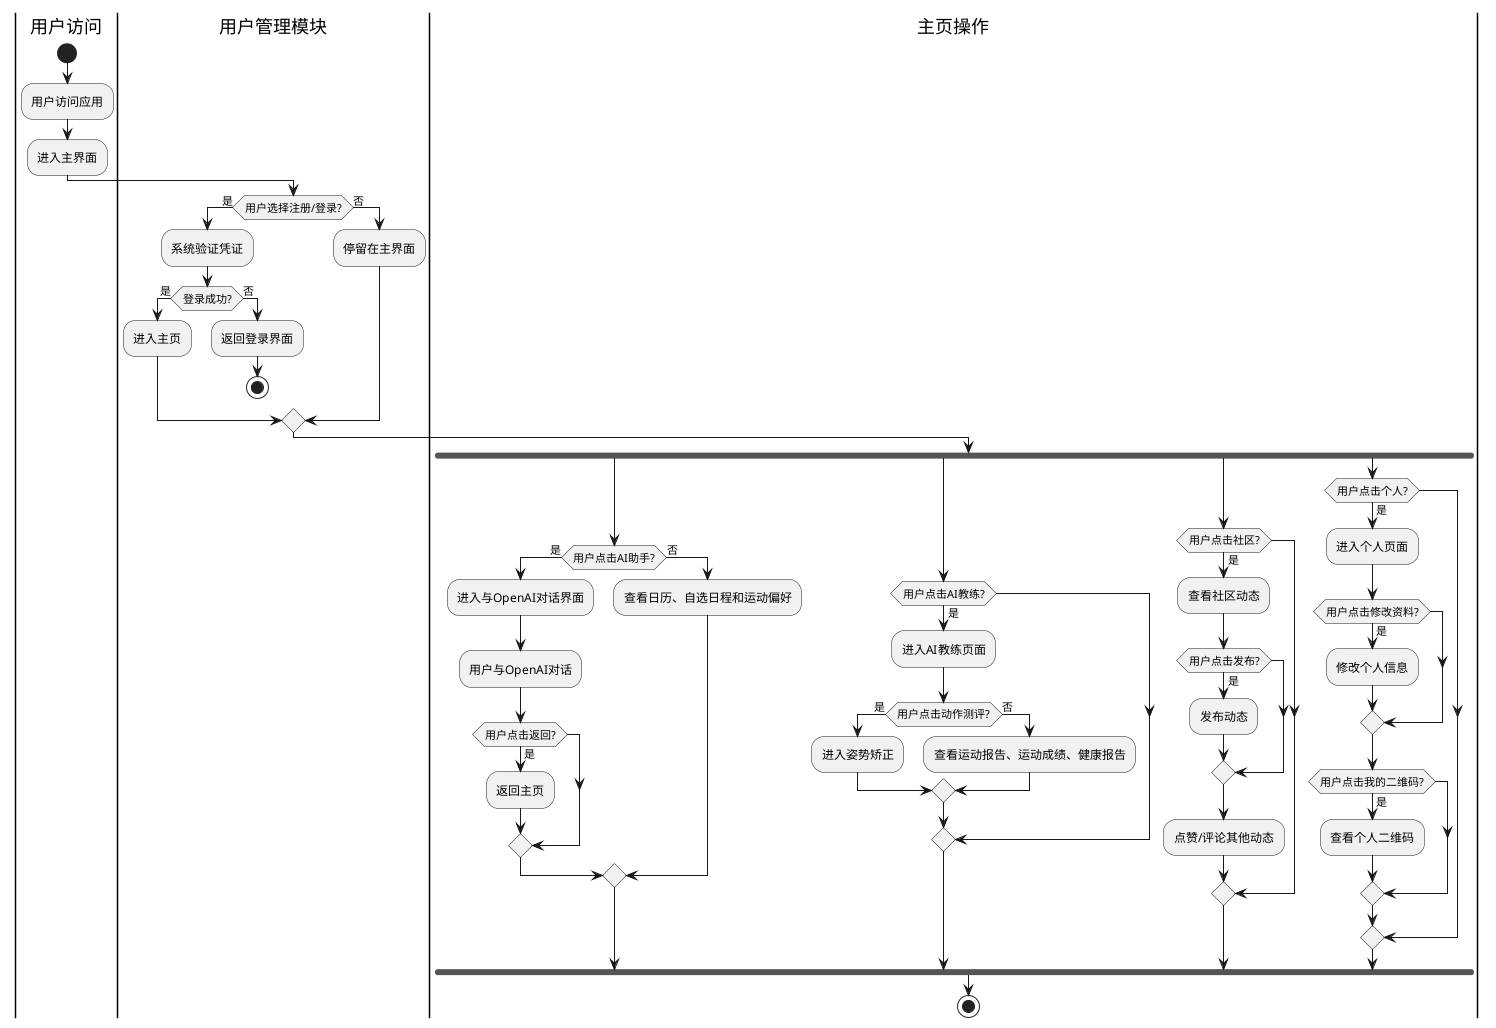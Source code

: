 @startuml
'https://plantuml.com/activity-diagram-beta



@startuml
|用户访问|
start
:用户访问应用;
:进入主界面;

|用户管理模块|
if (用户选择注册/登录?) then (是)
  :系统验证凭证;
  if (登录成功?) then (是)
    :进入主页;
  else (否)
    :返回登录界面;
    stop
  endif
else (否)
  :停留在主界面;
endif

|主页操作|
fork
  if (用户点击AI助手?) then (是)
    :进入与OpenAI对话界面;
    :用户与OpenAI对话;
    if (用户点击返回?) then (是)
      :返回主页;
    endif
  else (否)
    :查看日历、自选日程和运动偏好;
  endif
fork again
  if (用户点击AI教练?) then (是)
    :进入AI教练页面;
    if (用户点击动作测评?) then (是)
      :进入姿势矫正;
    else (否)
      :查看运动报告、运动成绩、健康报告;
    endif
  endif
fork again
  if (用户点击社区?) then (是)
    :查看社区动态;
    if (用户点击发布?) then (是)
      :发布动态;
    endif
    :点赞/评论其他动态;
  endif
fork again
  if (用户点击个人?) then (是)
    :进入个人页面;
    if (用户点击修改资料?) then (是)
      :修改个人信息;
    endif
    if (用户点击我的二维码?) then (是)
      :查看个人二维码;
    endif
  endif
endfork

stop
@enduml


